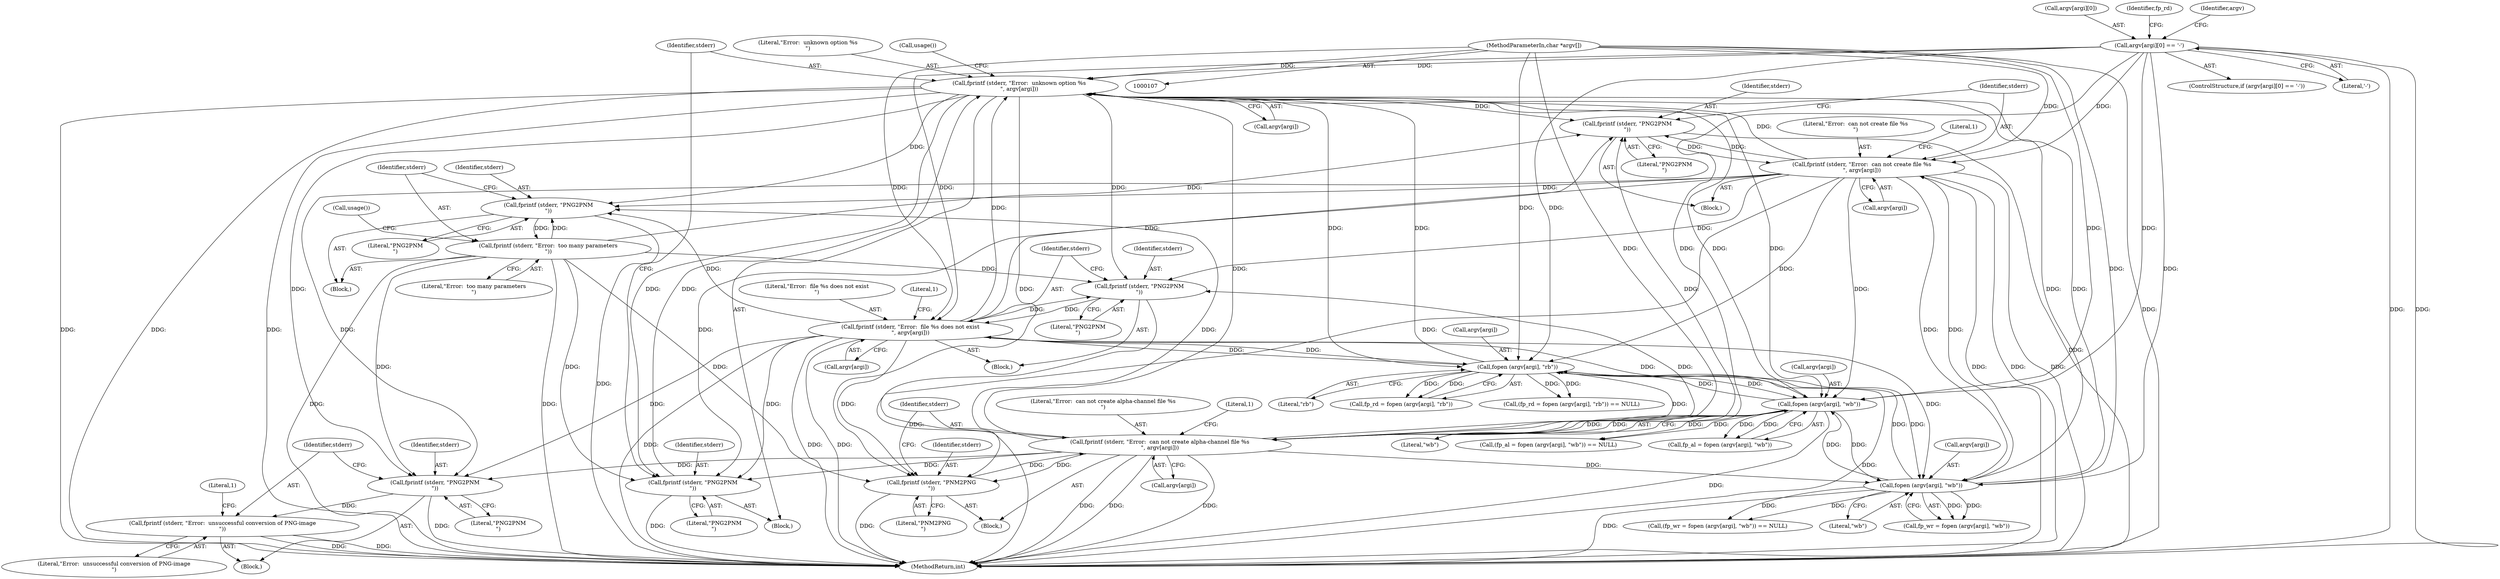digraph "1_Android_9d4853418ab2f754c2b63e091c29c5529b8b86ca_156@API" {
"1000312" [label="(Call,fprintf (stderr, \"PNG2PNM\n\"))"];
"1000207" [label="(Call,fprintf (stderr, \"Error:  unknown option %s\n\", argv[argi]))"];
"1000204" [label="(Call,fprintf (stderr, \"PNG2PNM\n\"))"];
"1000265" [label="(Call,fprintf (stderr, \"Error:  can not create file %s\n\", argv[argi]))"];
"1000262" [label="(Call,fprintf (stderr, \"PNG2PNM\n\"))"];
"1000278" [label="(Call,fprintf (stderr, \"Error:  too many parameters\n\"))"];
"1000275" [label="(Call,fprintf (stderr, \"PNG2PNM\n\"))"];
"1000237" [label="(Call,fprintf (stderr, \"Error:  file %s does not exist\n\", argv[argi]))"];
"1000234" [label="(Call,fprintf (stderr, \"PNG2PNM\n\"))"];
"1000188" [label="(Call,fprintf (stderr, \"Error:  can not create alpha-channel file %s\n\", argv[argi]))"];
"1000185" [label="(Call,fprintf (stderr, \"PNM2PNG\n\"))"];
"1000178" [label="(Call,fopen (argv[argi], \"wb\"))"];
"1000255" [label="(Call,fopen (argv[argi], \"wb\"))"];
"1000227" [label="(Call,fopen (argv[argi], \"rb\"))"];
"1000143" [label="(Call,argv[argi][0] == '-')"];
"1000109" [label="(MethodParameterIn,char *argv[])"];
"1000315" [label="(Call,fprintf (stderr, \"Error:  unsuccessful conversion of PNG-image\n\"))"];
"1000268" [label="(Call,argv[argi])"];
"1000187" [label="(Literal,\"PNM2PNG\n\")"];
"1000256" [label="(Call,argv[argi])"];
"1000311" [label="(Block,)"];
"1000277" [label="(Literal,\"PNG2PNM\n\")"];
"1000185" [label="(Call,fprintf (stderr, \"PNM2PNG\n\"))"];
"1000142" [label="(ControlStructure,if (argv[argi][0] == '-'))"];
"1000209" [label="(Literal,\"Error:  unknown option %s\n\")"];
"1000240" [label="(Call,argv[argi])"];
"1000317" [label="(Literal,\"Error:  unsuccessful conversion of PNG-image\n\")"];
"1000278" [label="(Call,fprintf (stderr, \"Error:  too many parameters\n\"))"];
"1000186" [label="(Identifier,stderr)"];
"1000235" [label="(Identifier,stderr)"];
"1000189" [label="(Identifier,stderr)"];
"1000224" [label="(Call,(fp_rd = fopen (argv[argi], \"rb\")) == NULL)"];
"1000265" [label="(Call,fprintf (stderr, \"Error:  can not create file %s\n\", argv[argi]))"];
"1000233" [label="(Block,)"];
"1000237" [label="(Call,fprintf (stderr, \"Error:  file %s does not exist\n\", argv[argi]))"];
"1000236" [label="(Literal,\"PNG2PNM\n\")"];
"1000330" [label="(MethodReturn,int)"];
"1000234" [label="(Call,fprintf (stderr, \"PNG2PNM\n\"))"];
"1000315" [label="(Call,fprintf (stderr, \"Error:  unsuccessful conversion of PNG-image\n\"))"];
"1000244" [label="(Literal,1)"];
"1000319" [label="(Literal,1)"];
"1000206" [label="(Literal,\"PNG2PNM\n\")"];
"1000175" [label="(Call,(fp_al = fopen (argv[argi], \"wb\")) == NULL)"];
"1000204" [label="(Call,fprintf (stderr, \"PNG2PNM\n\"))"];
"1000176" [label="(Call,fp_al = fopen (argv[argi], \"wb\"))"];
"1000144" [label="(Call,argv[argi][0])"];
"1000143" [label="(Call,argv[argi][0] == '-')"];
"1000275" [label="(Call,fprintf (stderr, \"PNG2PNM\n\"))"];
"1000261" [label="(Block,)"];
"1000190" [label="(Literal,\"Error:  can not create alpha-channel file %s\n\")"];
"1000253" [label="(Call,fp_wr = fopen (argv[argi], \"wb\"))"];
"1000312" [label="(Call,fprintf (stderr, \"PNG2PNM\n\"))"];
"1000184" [label="(Block,)"];
"1000281" [label="(Call,usage())"];
"1000252" [label="(Call,(fp_wr = fopen (argv[argi], \"wb\")) == NULL)"];
"1000255" [label="(Call,fopen (argv[argi], \"wb\"))"];
"1000195" [label="(Literal,1)"];
"1000314" [label="(Literal,\"PNG2PNM\n\")"];
"1000178" [label="(Call,fopen (argv[argi], \"wb\"))"];
"1000227" [label="(Call,fopen (argv[argi], \"rb\"))"];
"1000208" [label="(Identifier,stderr)"];
"1000157" [label="(Block,)"];
"1000109" [label="(MethodParameterIn,char *argv[])"];
"1000263" [label="(Identifier,stderr)"];
"1000276" [label="(Identifier,stderr)"];
"1000259" [label="(Literal,\"wb\")"];
"1000188" [label="(Call,fprintf (stderr, \"Error:  can not create alpha-channel file %s\n\", argv[argi]))"];
"1000225" [label="(Call,fp_rd = fopen (argv[argi], \"rb\"))"];
"1000220" [label="(Identifier,fp_rd)"];
"1000267" [label="(Literal,\"Error:  can not create file %s\n\")"];
"1000274" [label="(Block,)"];
"1000238" [label="(Identifier,stderr)"];
"1000191" [label="(Call,argv[argi])"];
"1000231" [label="(Literal,\"rb\")"];
"1000213" [label="(Call,usage())"];
"1000207" [label="(Call,fprintf (stderr, \"Error:  unknown option %s\n\", argv[argi]))"];
"1000149" [label="(Literal,'-')"];
"1000239" [label="(Literal,\"Error:  file %s does not exist\n\")"];
"1000272" [label="(Literal,1)"];
"1000205" [label="(Identifier,stderr)"];
"1000264" [label="(Literal,\"PNG2PNM\n\")"];
"1000280" [label="(Literal,\"Error:  too many parameters\n\")"];
"1000279" [label="(Identifier,stderr)"];
"1000179" [label="(Call,argv[argi])"];
"1000313" [label="(Identifier,stderr)"];
"1000228" [label="(Call,argv[argi])"];
"1000316" [label="(Identifier,stderr)"];
"1000154" [label="(Identifier,argv)"];
"1000262" [label="(Call,fprintf (stderr, \"PNG2PNM\n\"))"];
"1000210" [label="(Call,argv[argi])"];
"1000266" [label="(Identifier,stderr)"];
"1000182" [label="(Literal,\"wb\")"];
"1000312" -> "1000311"  [label="AST: "];
"1000312" -> "1000314"  [label="CFG: "];
"1000313" -> "1000312"  [label="AST: "];
"1000314" -> "1000312"  [label="AST: "];
"1000316" -> "1000312"  [label="CFG: "];
"1000312" -> "1000330"  [label="DDG: "];
"1000207" -> "1000312"  [label="DDG: "];
"1000265" -> "1000312"  [label="DDG: "];
"1000278" -> "1000312"  [label="DDG: "];
"1000237" -> "1000312"  [label="DDG: "];
"1000188" -> "1000312"  [label="DDG: "];
"1000312" -> "1000315"  [label="DDG: "];
"1000207" -> "1000157"  [label="AST: "];
"1000207" -> "1000210"  [label="CFG: "];
"1000208" -> "1000207"  [label="AST: "];
"1000209" -> "1000207"  [label="AST: "];
"1000210" -> "1000207"  [label="AST: "];
"1000213" -> "1000207"  [label="CFG: "];
"1000207" -> "1000330"  [label="DDG: "];
"1000207" -> "1000330"  [label="DDG: "];
"1000207" -> "1000330"  [label="DDG: "];
"1000207" -> "1000178"  [label="DDG: "];
"1000207" -> "1000185"  [label="DDG: "];
"1000207" -> "1000204"  [label="DDG: "];
"1000204" -> "1000207"  [label="DDG: "];
"1000178" -> "1000207"  [label="DDG: "];
"1000188" -> "1000207"  [label="DDG: "];
"1000255" -> "1000207"  [label="DDG: "];
"1000237" -> "1000207"  [label="DDG: "];
"1000227" -> "1000207"  [label="DDG: "];
"1000265" -> "1000207"  [label="DDG: "];
"1000143" -> "1000207"  [label="DDG: "];
"1000109" -> "1000207"  [label="DDG: "];
"1000207" -> "1000227"  [label="DDG: "];
"1000207" -> "1000234"  [label="DDG: "];
"1000207" -> "1000255"  [label="DDG: "];
"1000207" -> "1000262"  [label="DDG: "];
"1000207" -> "1000275"  [label="DDG: "];
"1000204" -> "1000157"  [label="AST: "];
"1000204" -> "1000206"  [label="CFG: "];
"1000205" -> "1000204"  [label="AST: "];
"1000206" -> "1000204"  [label="AST: "];
"1000208" -> "1000204"  [label="CFG: "];
"1000204" -> "1000330"  [label="DDG: "];
"1000265" -> "1000204"  [label="DDG: "];
"1000278" -> "1000204"  [label="DDG: "];
"1000237" -> "1000204"  [label="DDG: "];
"1000188" -> "1000204"  [label="DDG: "];
"1000265" -> "1000261"  [label="AST: "];
"1000265" -> "1000268"  [label="CFG: "];
"1000266" -> "1000265"  [label="AST: "];
"1000267" -> "1000265"  [label="AST: "];
"1000268" -> "1000265"  [label="AST: "];
"1000272" -> "1000265"  [label="CFG: "];
"1000265" -> "1000330"  [label="DDG: "];
"1000265" -> "1000330"  [label="DDG: "];
"1000265" -> "1000330"  [label="DDG: "];
"1000265" -> "1000178"  [label="DDG: "];
"1000265" -> "1000185"  [label="DDG: "];
"1000265" -> "1000227"  [label="DDG: "];
"1000265" -> "1000234"  [label="DDG: "];
"1000265" -> "1000255"  [label="DDG: "];
"1000265" -> "1000262"  [label="DDG: "];
"1000262" -> "1000265"  [label="DDG: "];
"1000143" -> "1000265"  [label="DDG: "];
"1000255" -> "1000265"  [label="DDG: "];
"1000109" -> "1000265"  [label="DDG: "];
"1000265" -> "1000275"  [label="DDG: "];
"1000262" -> "1000261"  [label="AST: "];
"1000262" -> "1000264"  [label="CFG: "];
"1000263" -> "1000262"  [label="AST: "];
"1000264" -> "1000262"  [label="AST: "];
"1000266" -> "1000262"  [label="CFG: "];
"1000262" -> "1000330"  [label="DDG: "];
"1000278" -> "1000262"  [label="DDG: "];
"1000237" -> "1000262"  [label="DDG: "];
"1000188" -> "1000262"  [label="DDG: "];
"1000278" -> "1000274"  [label="AST: "];
"1000278" -> "1000280"  [label="CFG: "];
"1000279" -> "1000278"  [label="AST: "];
"1000280" -> "1000278"  [label="AST: "];
"1000281" -> "1000278"  [label="CFG: "];
"1000278" -> "1000330"  [label="DDG: "];
"1000278" -> "1000330"  [label="DDG: "];
"1000278" -> "1000185"  [label="DDG: "];
"1000278" -> "1000234"  [label="DDG: "];
"1000278" -> "1000275"  [label="DDG: "];
"1000275" -> "1000278"  [label="DDG: "];
"1000275" -> "1000274"  [label="AST: "];
"1000275" -> "1000277"  [label="CFG: "];
"1000276" -> "1000275"  [label="AST: "];
"1000277" -> "1000275"  [label="AST: "];
"1000279" -> "1000275"  [label="CFG: "];
"1000275" -> "1000330"  [label="DDG: "];
"1000237" -> "1000275"  [label="DDG: "];
"1000188" -> "1000275"  [label="DDG: "];
"1000237" -> "1000233"  [label="AST: "];
"1000237" -> "1000240"  [label="CFG: "];
"1000238" -> "1000237"  [label="AST: "];
"1000239" -> "1000237"  [label="AST: "];
"1000240" -> "1000237"  [label="AST: "];
"1000244" -> "1000237"  [label="CFG: "];
"1000237" -> "1000330"  [label="DDG: "];
"1000237" -> "1000330"  [label="DDG: "];
"1000237" -> "1000330"  [label="DDG: "];
"1000237" -> "1000178"  [label="DDG: "];
"1000237" -> "1000185"  [label="DDG: "];
"1000237" -> "1000227"  [label="DDG: "];
"1000237" -> "1000234"  [label="DDG: "];
"1000234" -> "1000237"  [label="DDG: "];
"1000227" -> "1000237"  [label="DDG: "];
"1000143" -> "1000237"  [label="DDG: "];
"1000109" -> "1000237"  [label="DDG: "];
"1000237" -> "1000255"  [label="DDG: "];
"1000234" -> "1000233"  [label="AST: "];
"1000234" -> "1000236"  [label="CFG: "];
"1000235" -> "1000234"  [label="AST: "];
"1000236" -> "1000234"  [label="AST: "];
"1000238" -> "1000234"  [label="CFG: "];
"1000234" -> "1000330"  [label="DDG: "];
"1000188" -> "1000234"  [label="DDG: "];
"1000188" -> "1000184"  [label="AST: "];
"1000188" -> "1000191"  [label="CFG: "];
"1000189" -> "1000188"  [label="AST: "];
"1000190" -> "1000188"  [label="AST: "];
"1000191" -> "1000188"  [label="AST: "];
"1000195" -> "1000188"  [label="CFG: "];
"1000188" -> "1000330"  [label="DDG: "];
"1000188" -> "1000330"  [label="DDG: "];
"1000188" -> "1000330"  [label="DDG: "];
"1000188" -> "1000178"  [label="DDG: "];
"1000188" -> "1000185"  [label="DDG: "];
"1000185" -> "1000188"  [label="DDG: "];
"1000178" -> "1000188"  [label="DDG: "];
"1000143" -> "1000188"  [label="DDG: "];
"1000109" -> "1000188"  [label="DDG: "];
"1000188" -> "1000227"  [label="DDG: "];
"1000188" -> "1000255"  [label="DDG: "];
"1000185" -> "1000184"  [label="AST: "];
"1000185" -> "1000187"  [label="CFG: "];
"1000186" -> "1000185"  [label="AST: "];
"1000187" -> "1000185"  [label="AST: "];
"1000189" -> "1000185"  [label="CFG: "];
"1000185" -> "1000330"  [label="DDG: "];
"1000178" -> "1000176"  [label="AST: "];
"1000178" -> "1000182"  [label="CFG: "];
"1000179" -> "1000178"  [label="AST: "];
"1000182" -> "1000178"  [label="AST: "];
"1000176" -> "1000178"  [label="CFG: "];
"1000178" -> "1000330"  [label="DDG: "];
"1000178" -> "1000175"  [label="DDG: "];
"1000178" -> "1000175"  [label="DDG: "];
"1000178" -> "1000176"  [label="DDG: "];
"1000178" -> "1000176"  [label="DDG: "];
"1000255" -> "1000178"  [label="DDG: "];
"1000227" -> "1000178"  [label="DDG: "];
"1000143" -> "1000178"  [label="DDG: "];
"1000109" -> "1000178"  [label="DDG: "];
"1000178" -> "1000227"  [label="DDG: "];
"1000178" -> "1000255"  [label="DDG: "];
"1000255" -> "1000253"  [label="AST: "];
"1000255" -> "1000259"  [label="CFG: "];
"1000256" -> "1000255"  [label="AST: "];
"1000259" -> "1000255"  [label="AST: "];
"1000253" -> "1000255"  [label="CFG: "];
"1000255" -> "1000330"  [label="DDG: "];
"1000255" -> "1000227"  [label="DDG: "];
"1000255" -> "1000252"  [label="DDG: "];
"1000255" -> "1000252"  [label="DDG: "];
"1000255" -> "1000253"  [label="DDG: "];
"1000255" -> "1000253"  [label="DDG: "];
"1000227" -> "1000255"  [label="DDG: "];
"1000143" -> "1000255"  [label="DDG: "];
"1000109" -> "1000255"  [label="DDG: "];
"1000227" -> "1000225"  [label="AST: "];
"1000227" -> "1000231"  [label="CFG: "];
"1000228" -> "1000227"  [label="AST: "];
"1000231" -> "1000227"  [label="AST: "];
"1000225" -> "1000227"  [label="CFG: "];
"1000227" -> "1000330"  [label="DDG: "];
"1000227" -> "1000224"  [label="DDG: "];
"1000227" -> "1000224"  [label="DDG: "];
"1000227" -> "1000225"  [label="DDG: "];
"1000227" -> "1000225"  [label="DDG: "];
"1000143" -> "1000227"  [label="DDG: "];
"1000109" -> "1000227"  [label="DDG: "];
"1000143" -> "1000142"  [label="AST: "];
"1000143" -> "1000149"  [label="CFG: "];
"1000144" -> "1000143"  [label="AST: "];
"1000149" -> "1000143"  [label="AST: "];
"1000154" -> "1000143"  [label="CFG: "];
"1000220" -> "1000143"  [label="CFG: "];
"1000143" -> "1000330"  [label="DDG: "];
"1000143" -> "1000330"  [label="DDG: "];
"1000109" -> "1000107"  [label="AST: "];
"1000109" -> "1000330"  [label="DDG: "];
"1000315" -> "1000311"  [label="AST: "];
"1000315" -> "1000317"  [label="CFG: "];
"1000316" -> "1000315"  [label="AST: "];
"1000317" -> "1000315"  [label="AST: "];
"1000319" -> "1000315"  [label="CFG: "];
"1000315" -> "1000330"  [label="DDG: "];
"1000315" -> "1000330"  [label="DDG: "];
}
